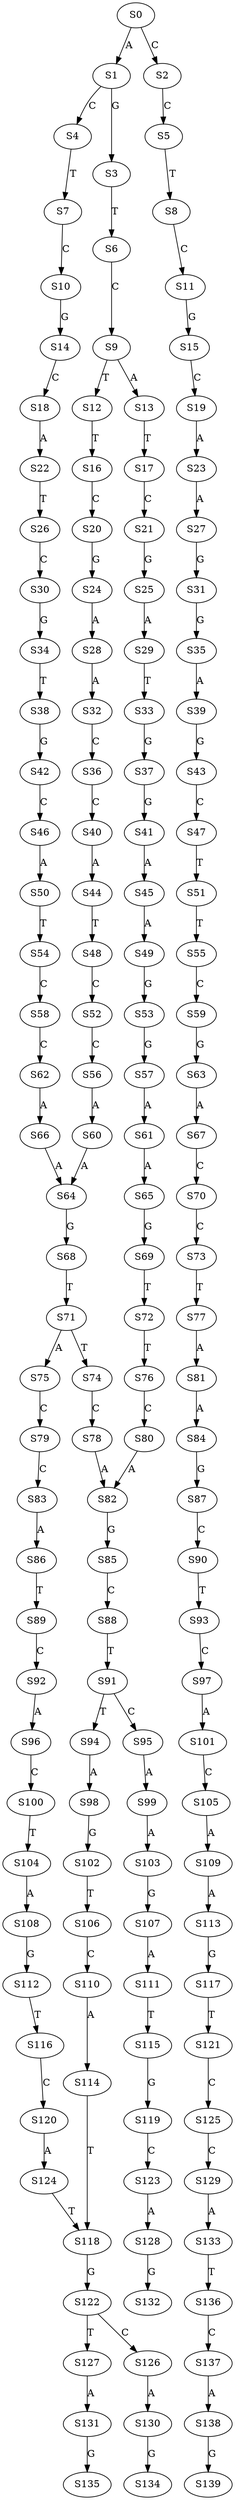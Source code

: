 strict digraph  {
	S0 -> S1 [ label = A ];
	S0 -> S2 [ label = C ];
	S1 -> S3 [ label = G ];
	S1 -> S4 [ label = C ];
	S2 -> S5 [ label = C ];
	S3 -> S6 [ label = T ];
	S4 -> S7 [ label = T ];
	S5 -> S8 [ label = T ];
	S6 -> S9 [ label = C ];
	S7 -> S10 [ label = C ];
	S8 -> S11 [ label = C ];
	S9 -> S12 [ label = T ];
	S9 -> S13 [ label = A ];
	S10 -> S14 [ label = G ];
	S11 -> S15 [ label = G ];
	S12 -> S16 [ label = T ];
	S13 -> S17 [ label = T ];
	S14 -> S18 [ label = C ];
	S15 -> S19 [ label = C ];
	S16 -> S20 [ label = C ];
	S17 -> S21 [ label = C ];
	S18 -> S22 [ label = A ];
	S19 -> S23 [ label = A ];
	S20 -> S24 [ label = G ];
	S21 -> S25 [ label = G ];
	S22 -> S26 [ label = T ];
	S23 -> S27 [ label = A ];
	S24 -> S28 [ label = A ];
	S25 -> S29 [ label = A ];
	S26 -> S30 [ label = C ];
	S27 -> S31 [ label = G ];
	S28 -> S32 [ label = A ];
	S29 -> S33 [ label = T ];
	S30 -> S34 [ label = G ];
	S31 -> S35 [ label = G ];
	S32 -> S36 [ label = C ];
	S33 -> S37 [ label = G ];
	S34 -> S38 [ label = T ];
	S35 -> S39 [ label = A ];
	S36 -> S40 [ label = C ];
	S37 -> S41 [ label = G ];
	S38 -> S42 [ label = G ];
	S39 -> S43 [ label = G ];
	S40 -> S44 [ label = A ];
	S41 -> S45 [ label = A ];
	S42 -> S46 [ label = C ];
	S43 -> S47 [ label = C ];
	S44 -> S48 [ label = T ];
	S45 -> S49 [ label = A ];
	S46 -> S50 [ label = A ];
	S47 -> S51 [ label = T ];
	S48 -> S52 [ label = C ];
	S49 -> S53 [ label = G ];
	S50 -> S54 [ label = T ];
	S51 -> S55 [ label = T ];
	S52 -> S56 [ label = C ];
	S53 -> S57 [ label = G ];
	S54 -> S58 [ label = C ];
	S55 -> S59 [ label = C ];
	S56 -> S60 [ label = A ];
	S57 -> S61 [ label = A ];
	S58 -> S62 [ label = C ];
	S59 -> S63 [ label = G ];
	S60 -> S64 [ label = A ];
	S61 -> S65 [ label = A ];
	S62 -> S66 [ label = A ];
	S63 -> S67 [ label = A ];
	S64 -> S68 [ label = G ];
	S65 -> S69 [ label = G ];
	S66 -> S64 [ label = A ];
	S67 -> S70 [ label = C ];
	S68 -> S71 [ label = T ];
	S69 -> S72 [ label = T ];
	S70 -> S73 [ label = C ];
	S71 -> S74 [ label = T ];
	S71 -> S75 [ label = A ];
	S72 -> S76 [ label = T ];
	S73 -> S77 [ label = T ];
	S74 -> S78 [ label = C ];
	S75 -> S79 [ label = C ];
	S76 -> S80 [ label = C ];
	S77 -> S81 [ label = A ];
	S78 -> S82 [ label = A ];
	S79 -> S83 [ label = C ];
	S80 -> S82 [ label = A ];
	S81 -> S84 [ label = A ];
	S82 -> S85 [ label = G ];
	S83 -> S86 [ label = A ];
	S84 -> S87 [ label = G ];
	S85 -> S88 [ label = C ];
	S86 -> S89 [ label = T ];
	S87 -> S90 [ label = C ];
	S88 -> S91 [ label = T ];
	S89 -> S92 [ label = C ];
	S90 -> S93 [ label = T ];
	S91 -> S94 [ label = T ];
	S91 -> S95 [ label = C ];
	S92 -> S96 [ label = A ];
	S93 -> S97 [ label = C ];
	S94 -> S98 [ label = A ];
	S95 -> S99 [ label = A ];
	S96 -> S100 [ label = C ];
	S97 -> S101 [ label = A ];
	S98 -> S102 [ label = G ];
	S99 -> S103 [ label = A ];
	S100 -> S104 [ label = T ];
	S101 -> S105 [ label = C ];
	S102 -> S106 [ label = T ];
	S103 -> S107 [ label = G ];
	S104 -> S108 [ label = A ];
	S105 -> S109 [ label = A ];
	S106 -> S110 [ label = C ];
	S107 -> S111 [ label = A ];
	S108 -> S112 [ label = G ];
	S109 -> S113 [ label = A ];
	S110 -> S114 [ label = A ];
	S111 -> S115 [ label = T ];
	S112 -> S116 [ label = T ];
	S113 -> S117 [ label = G ];
	S114 -> S118 [ label = T ];
	S115 -> S119 [ label = G ];
	S116 -> S120 [ label = C ];
	S117 -> S121 [ label = T ];
	S118 -> S122 [ label = G ];
	S119 -> S123 [ label = C ];
	S120 -> S124 [ label = A ];
	S121 -> S125 [ label = C ];
	S122 -> S126 [ label = C ];
	S122 -> S127 [ label = T ];
	S123 -> S128 [ label = A ];
	S124 -> S118 [ label = T ];
	S125 -> S129 [ label = C ];
	S126 -> S130 [ label = A ];
	S127 -> S131 [ label = A ];
	S128 -> S132 [ label = G ];
	S129 -> S133 [ label = A ];
	S130 -> S134 [ label = G ];
	S131 -> S135 [ label = G ];
	S133 -> S136 [ label = T ];
	S136 -> S137 [ label = C ];
	S137 -> S138 [ label = A ];
	S138 -> S139 [ label = G ];
}
